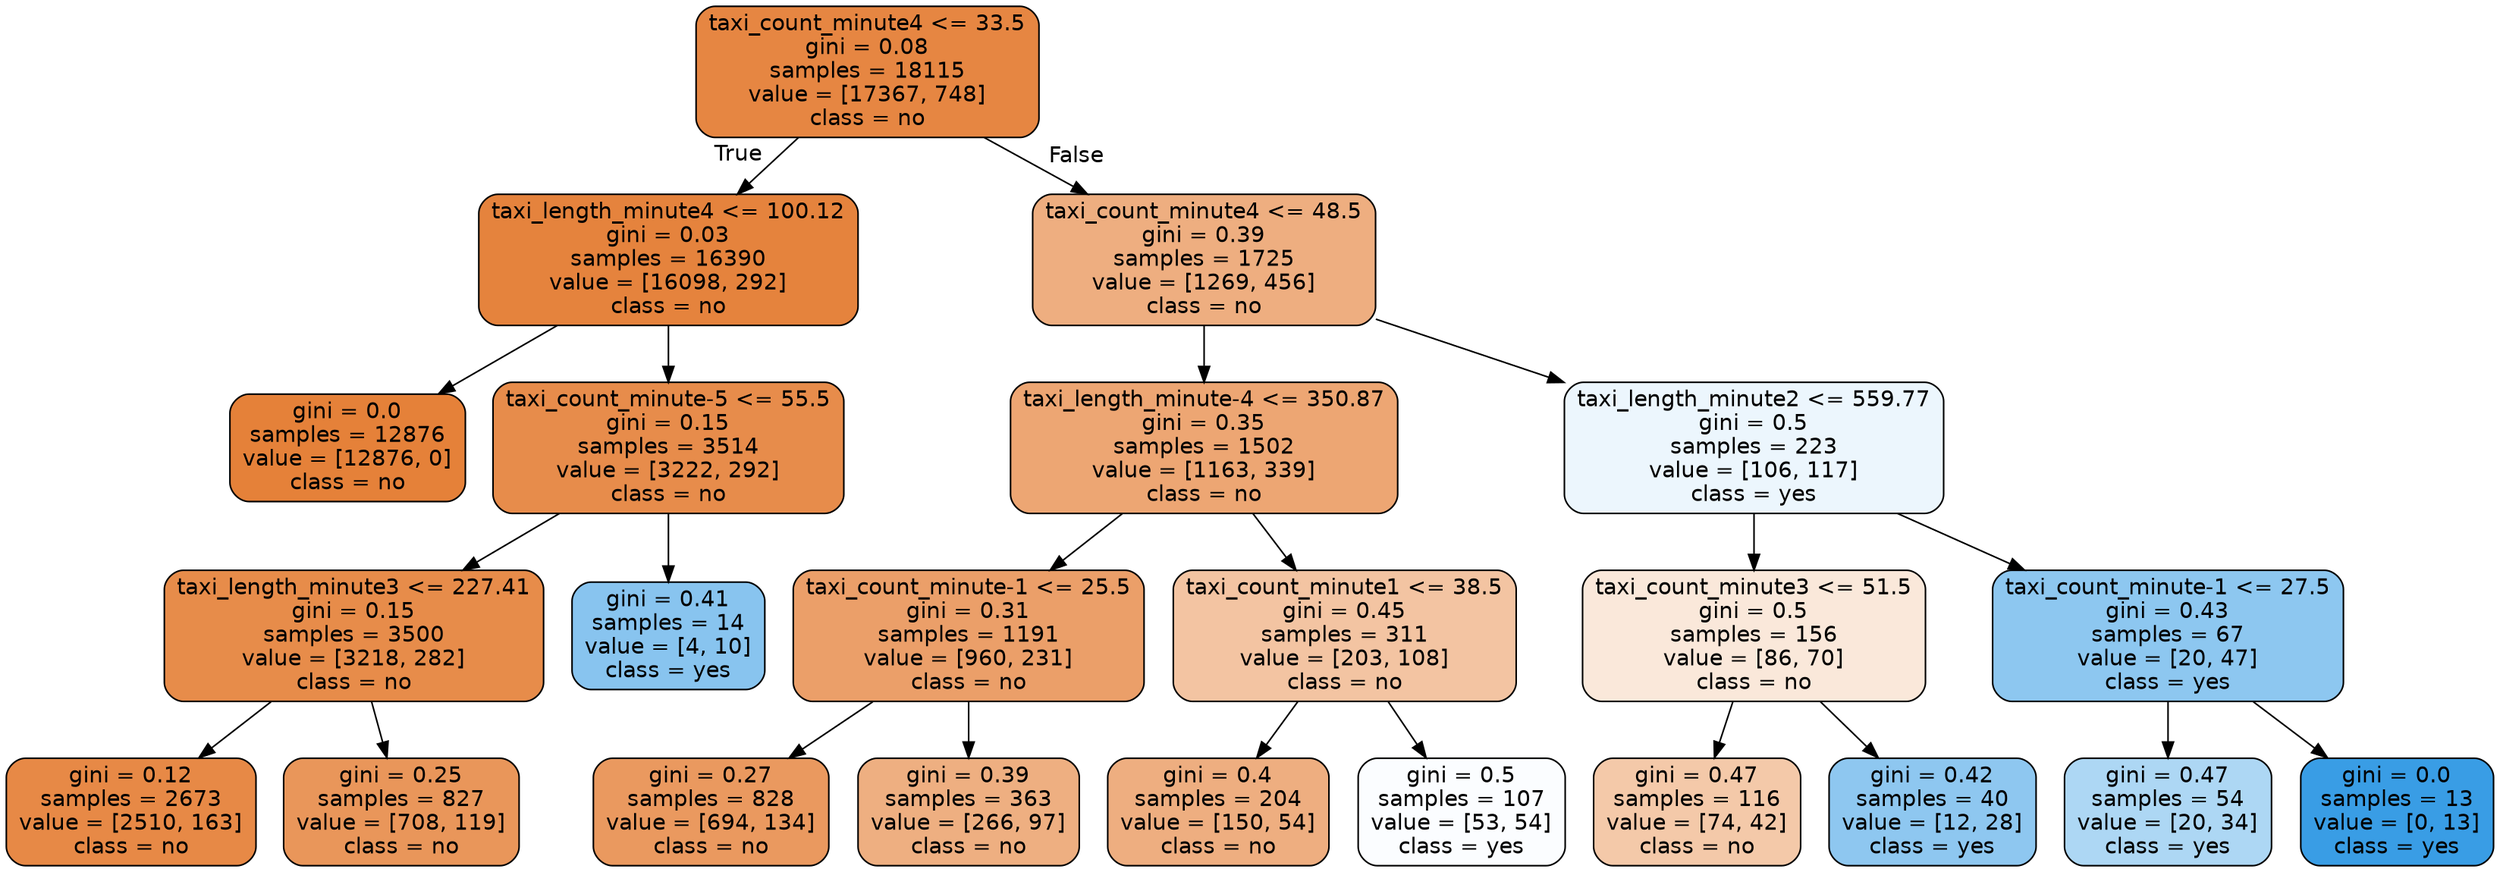 digraph Tree {
node [shape=box, style="filled, rounded", color="black", fontname="helvetica"] ;
edge [fontname="helvetica"] ;
0 [label="taxi_count_minute4 <= 33.5\ngini = 0.08\nsamples = 18115\nvalue = [17367, 748]\nclass = no", fillcolor="#e68642"] ;
1 [label="taxi_length_minute4 <= 100.12\ngini = 0.03\nsamples = 16390\nvalue = [16098, 292]\nclass = no", fillcolor="#e5833d"] ;
0 -> 1 [labeldistance=2.5, labelangle=45, headlabel="True"] ;
2 [label="gini = 0.0\nsamples = 12876\nvalue = [12876, 0]\nclass = no", fillcolor="#e58139"] ;
1 -> 2 ;
3 [label="taxi_count_minute-5 <= 55.5\ngini = 0.15\nsamples = 3514\nvalue = [3222, 292]\nclass = no", fillcolor="#e78c4b"] ;
1 -> 3 ;
4 [label="taxi_length_minute3 <= 227.41\ngini = 0.15\nsamples = 3500\nvalue = [3218, 282]\nclass = no", fillcolor="#e78c4a"] ;
3 -> 4 ;
5 [label="gini = 0.12\nsamples = 2673\nvalue = [2510, 163]\nclass = no", fillcolor="#e78946"] ;
4 -> 5 ;
6 [label="gini = 0.25\nsamples = 827\nvalue = [708, 119]\nclass = no", fillcolor="#e9965a"] ;
4 -> 6 ;
7 [label="gini = 0.41\nsamples = 14\nvalue = [4, 10]\nclass = yes", fillcolor="#88c4ef"] ;
3 -> 7 ;
8 [label="taxi_count_minute4 <= 48.5\ngini = 0.39\nsamples = 1725\nvalue = [1269, 456]\nclass = no", fillcolor="#eeae80"] ;
0 -> 8 [labeldistance=2.5, labelangle=-45, headlabel="False"] ;
9 [label="taxi_length_minute-4 <= 350.87\ngini = 0.35\nsamples = 1502\nvalue = [1163, 339]\nclass = no", fillcolor="#eda673"] ;
8 -> 9 ;
10 [label="taxi_count_minute-1 <= 25.5\ngini = 0.31\nsamples = 1191\nvalue = [960, 231]\nclass = no", fillcolor="#eb9f69"] ;
9 -> 10 ;
11 [label="gini = 0.27\nsamples = 828\nvalue = [694, 134]\nclass = no", fillcolor="#ea995f"] ;
10 -> 11 ;
12 [label="gini = 0.39\nsamples = 363\nvalue = [266, 97]\nclass = no", fillcolor="#eeaf81"] ;
10 -> 12 ;
13 [label="taxi_count_minute1 <= 38.5\ngini = 0.45\nsamples = 311\nvalue = [203, 108]\nclass = no", fillcolor="#f3c4a2"] ;
9 -> 13 ;
14 [label="gini = 0.4\nsamples = 204\nvalue = [150, 54]\nclass = no", fillcolor="#eeae80"] ;
13 -> 14 ;
15 [label="gini = 0.5\nsamples = 107\nvalue = [53, 54]\nclass = yes", fillcolor="#fbfdff"] ;
13 -> 15 ;
16 [label="taxi_length_minute2 <= 559.77\ngini = 0.5\nsamples = 223\nvalue = [106, 117]\nclass = yes", fillcolor="#ecf6fd"] ;
8 -> 16 ;
17 [label="taxi_count_minute3 <= 51.5\ngini = 0.5\nsamples = 156\nvalue = [86, 70]\nclass = no", fillcolor="#fae8da"] ;
16 -> 17 ;
18 [label="gini = 0.47\nsamples = 116\nvalue = [74, 42]\nclass = no", fillcolor="#f4c9a9"] ;
17 -> 18 ;
19 [label="gini = 0.42\nsamples = 40\nvalue = [12, 28]\nclass = yes", fillcolor="#8ec7f0"] ;
17 -> 19 ;
20 [label="taxi_count_minute-1 <= 27.5\ngini = 0.43\nsamples = 67\nvalue = [20, 47]\nclass = yes", fillcolor="#8dc7f0"] ;
16 -> 20 ;
21 [label="gini = 0.47\nsamples = 54\nvalue = [20, 34]\nclass = yes", fillcolor="#add7f4"] ;
20 -> 21 ;
22 [label="gini = 0.0\nsamples = 13\nvalue = [0, 13]\nclass = yes", fillcolor="#399de5"] ;
20 -> 22 ;
}